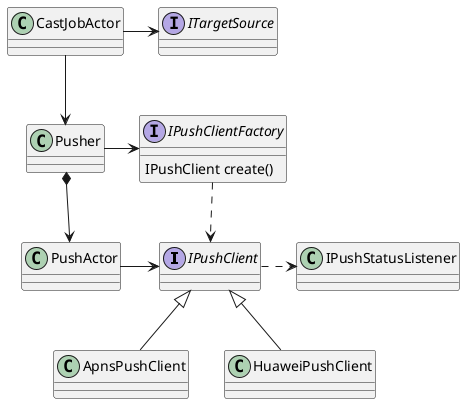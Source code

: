 @startuml

interface IPushClient
IPushClient <|--  ApnsPushClient
IPushClient <|-- HuaweiPushClient
interface ITargetSource
interface IPushClientFactory {
  IPushClient create()
}
IPushClientFactory ..> IPushClient
CastJobActor --> Pusher
Pusher -> IPushClientFactory
Pusher *-> PushActor
PushActor -> IPushClient
IPushClient .> IPushStatusListener
CastJobActor -> ITargetSource

@enduml
